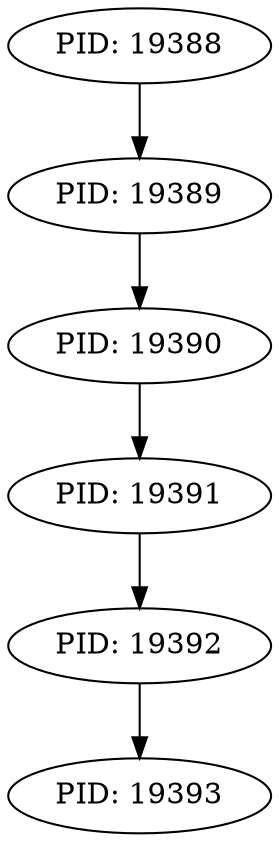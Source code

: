 // Process Tree
digraph {
	19393 [label="PID: 19393"]
	19392 [label="PID: 19392"]
	19392 -> 19393
	19392 [label="PID: 19392"]
	19391 [label="PID: 19391"]
	19391 -> 19392
	19391 [label="PID: 19391"]
	19390 [label="PID: 19390"]
	19390 -> 19391
	19390 [label="PID: 19390"]
	19389 [label="PID: 19389"]
	19389 -> 19390
	19389 [label="PID: 19389"]
	19388 [label="PID: 19388"]
	19388 -> 19389
}
